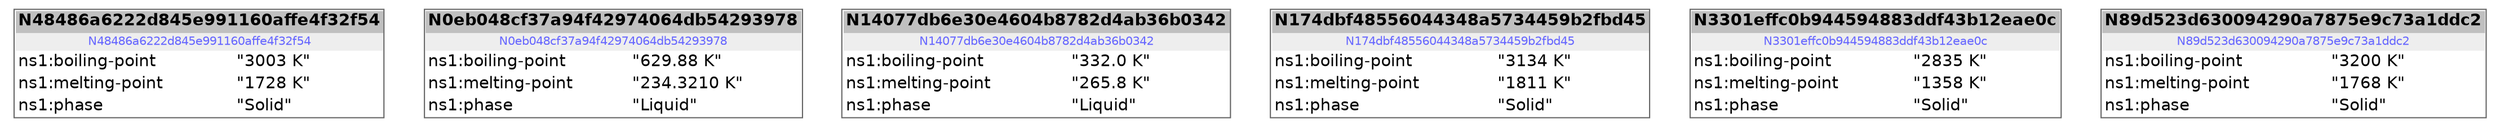 digraph { 
 node [ fontname="DejaVu Sans" ] ; 
# N48486a6222d845e991160affe4f32f54 node5
node5 [ shape=none, color=black label=< <table color='#666666' cellborder='0' cellspacing='0' border='1'><tr><td colspan='2' bgcolor='grey'><B>N48486a6222d845e991160affe4f32f54</B></td></tr><tr><td href='N48486a6222d845e991160affe4f32f54' bgcolor='#eeeeee' colspan='2'><font point-size='10' color='#6666ff'>N48486a6222d845e991160affe4f32f54</font></td></tr><tr><td align='left'>ns1:boiling-point</td><td align='left'>&quot;3003 K&quot;</td></tr><tr><td align='left'>ns1:melting-point</td><td align='left'>&quot;1728 K&quot;</td></tr><tr><td align='left'>ns1:phase</td><td align='left'>&quot;Solid&quot;</td></tr></table> > ] 
# N0eb048cf37a94f42974064db54293978 node1
node1 [ shape=none, color=black label=< <table color='#666666' cellborder='0' cellspacing='0' border='1'><tr><td colspan='2' bgcolor='grey'><B>N0eb048cf37a94f42974064db54293978</B></td></tr><tr><td href='N0eb048cf37a94f42974064db54293978' bgcolor='#eeeeee' colspan='2'><font point-size='10' color='#6666ff'>N0eb048cf37a94f42974064db54293978</font></td></tr><tr><td align='left'>ns1:boiling-point</td><td align='left'>&quot;629.88 K&quot;</td></tr><tr><td align='left'>ns1:melting-point</td><td align='left'>&quot;234.3210 K&quot;</td></tr><tr><td align='left'>ns1:phase</td><td align='left'>&quot;Liquid&quot;</td></tr></table> > ] 
# N14077db6e30e4604b8782d4ab36b0342 node4
node4 [ shape=none, color=black label=< <table color='#666666' cellborder='0' cellspacing='0' border='1'><tr><td colspan='2' bgcolor='grey'><B>N14077db6e30e4604b8782d4ab36b0342</B></td></tr><tr><td href='N14077db6e30e4604b8782d4ab36b0342' bgcolor='#eeeeee' colspan='2'><font point-size='10' color='#6666ff'>N14077db6e30e4604b8782d4ab36b0342</font></td></tr><tr><td align='left'>ns1:boiling-point</td><td align='left'>&quot;332.0 K&quot;</td></tr><tr><td align='left'>ns1:melting-point</td><td align='left'>&quot;265.8 K&quot;</td></tr><tr><td align='left'>ns1:phase</td><td align='left'>&quot;Liquid&quot;</td></tr></table> > ] 
# N174dbf48556044348a5734459b2fbd45 node3
node3 [ shape=none, color=black label=< <table color='#666666' cellborder='0' cellspacing='0' border='1'><tr><td colspan='2' bgcolor='grey'><B>N174dbf48556044348a5734459b2fbd45</B></td></tr><tr><td href='N174dbf48556044348a5734459b2fbd45' bgcolor='#eeeeee' colspan='2'><font point-size='10' color='#6666ff'>N174dbf48556044348a5734459b2fbd45</font></td></tr><tr><td align='left'>ns1:boiling-point</td><td align='left'>&quot;3134 K&quot;</td></tr><tr><td align='left'>ns1:melting-point</td><td align='left'>&quot;1811 K&quot;</td></tr><tr><td align='left'>ns1:phase</td><td align='left'>&quot;Solid&quot;</td></tr></table> > ] 
# N3301effc0b944594883ddf43b12eae0c node2
node2 [ shape=none, color=black label=< <table color='#666666' cellborder='0' cellspacing='0' border='1'><tr><td colspan='2' bgcolor='grey'><B>N3301effc0b944594883ddf43b12eae0c</B></td></tr><tr><td href='N3301effc0b944594883ddf43b12eae0c' bgcolor='#eeeeee' colspan='2'><font point-size='10' color='#6666ff'>N3301effc0b944594883ddf43b12eae0c</font></td></tr><tr><td align='left'>ns1:boiling-point</td><td align='left'>&quot;2835 K&quot;</td></tr><tr><td align='left'>ns1:melting-point</td><td align='left'>&quot;1358 K&quot;</td></tr><tr><td align='left'>ns1:phase</td><td align='left'>&quot;Solid&quot;</td></tr></table> > ] 
# N89d523d630094290a7875e9c73a1ddc2 node0
node0 [ shape=none, color=black label=< <table color='#666666' cellborder='0' cellspacing='0' border='1'><tr><td colspan='2' bgcolor='grey'><B>N89d523d630094290a7875e9c73a1ddc2</B></td></tr><tr><td href='N89d523d630094290a7875e9c73a1ddc2' bgcolor='#eeeeee' colspan='2'><font point-size='10' color='#6666ff'>N89d523d630094290a7875e9c73a1ddc2</font></td></tr><tr><td align='left'>ns1:boiling-point</td><td align='left'>&quot;3200 K&quot;</td></tr><tr><td align='left'>ns1:melting-point</td><td align='left'>&quot;1768 K&quot;</td></tr><tr><td align='left'>ns1:phase</td><td align='left'>&quot;Solid&quot;</td></tr></table> > ] 
}
